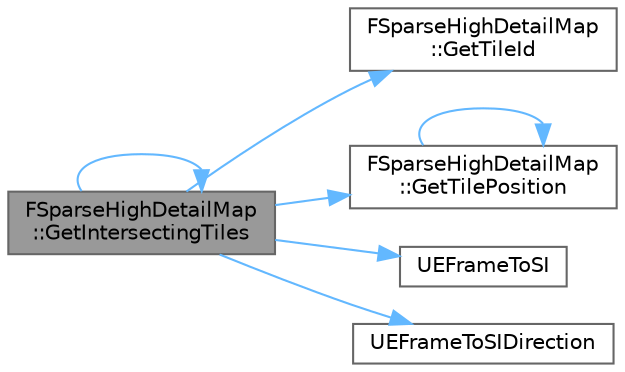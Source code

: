 digraph "FSparseHighDetailMap::GetIntersectingTiles"
{
 // INTERACTIVE_SVG=YES
 // LATEX_PDF_SIZE
  bgcolor="transparent";
  edge [fontname=Helvetica,fontsize=10,labelfontname=Helvetica,labelfontsize=10];
  node [fontname=Helvetica,fontsize=10,shape=box,height=0.2,width=0.4];
  rankdir="LR";
  Node1 [id="Node000001",label="FSparseHighDetailMap\l::GetIntersectingTiles",height=0.2,width=0.4,color="gray40", fillcolor="grey60", style="filled", fontcolor="black",tooltip=" "];
  Node1 -> Node1 [id="edge1_Node000001_Node000001",color="steelblue1",style="solid",tooltip=" "];
  Node1 -> Node2 [id="edge2_Node000001_Node000002",color="steelblue1",style="solid",tooltip=" "];
  Node2 [id="Node000002",label="FSparseHighDetailMap\l::GetTileId",height=0.2,width=0.4,color="grey40", fillcolor="white", style="filled",URL="$d1/d85/classFSparseHighDetailMap.html#ad180ae90a8836d5a4cfe1e9e7059a908",tooltip=" "];
  Node1 -> Node3 [id="edge3_Node000001_Node000003",color="steelblue1",style="solid",tooltip=" "];
  Node3 [id="Node000003",label="FSparseHighDetailMap\l::GetTilePosition",height=0.2,width=0.4,color="grey40", fillcolor="white", style="filled",URL="$d1/d85/classFSparseHighDetailMap.html#ab8c5d5555733083d93ac509424e11fc2",tooltip=" "];
  Node3 -> Node3 [id="edge4_Node000003_Node000003",color="steelblue1",style="solid",tooltip=" "];
  Node1 -> Node4 [id="edge5_Node000001_Node000004",color="steelblue1",style="solid",tooltip=" "];
  Node4 [id="Node000004",label="UEFrameToSI",height=0.2,width=0.4,color="grey40", fillcolor="white", style="filled",URL="$d1/d59/CustomTerrainPhysicsComponent_8cpp.html#a421c5825fe50e0b8918105c524f12f5d",tooltip=" "];
  Node1 -> Node5 [id="edge6_Node000001_Node000005",color="steelblue1",style="solid",tooltip=" "];
  Node5 [id="Node000005",label="UEFrameToSIDirection",height=0.2,width=0.4,color="grey40", fillcolor="white", style="filled",URL="$d1/d59/CustomTerrainPhysicsComponent_8cpp.html#ae05879f12b7c150c282b09243d3376dc",tooltip=" "];
}
